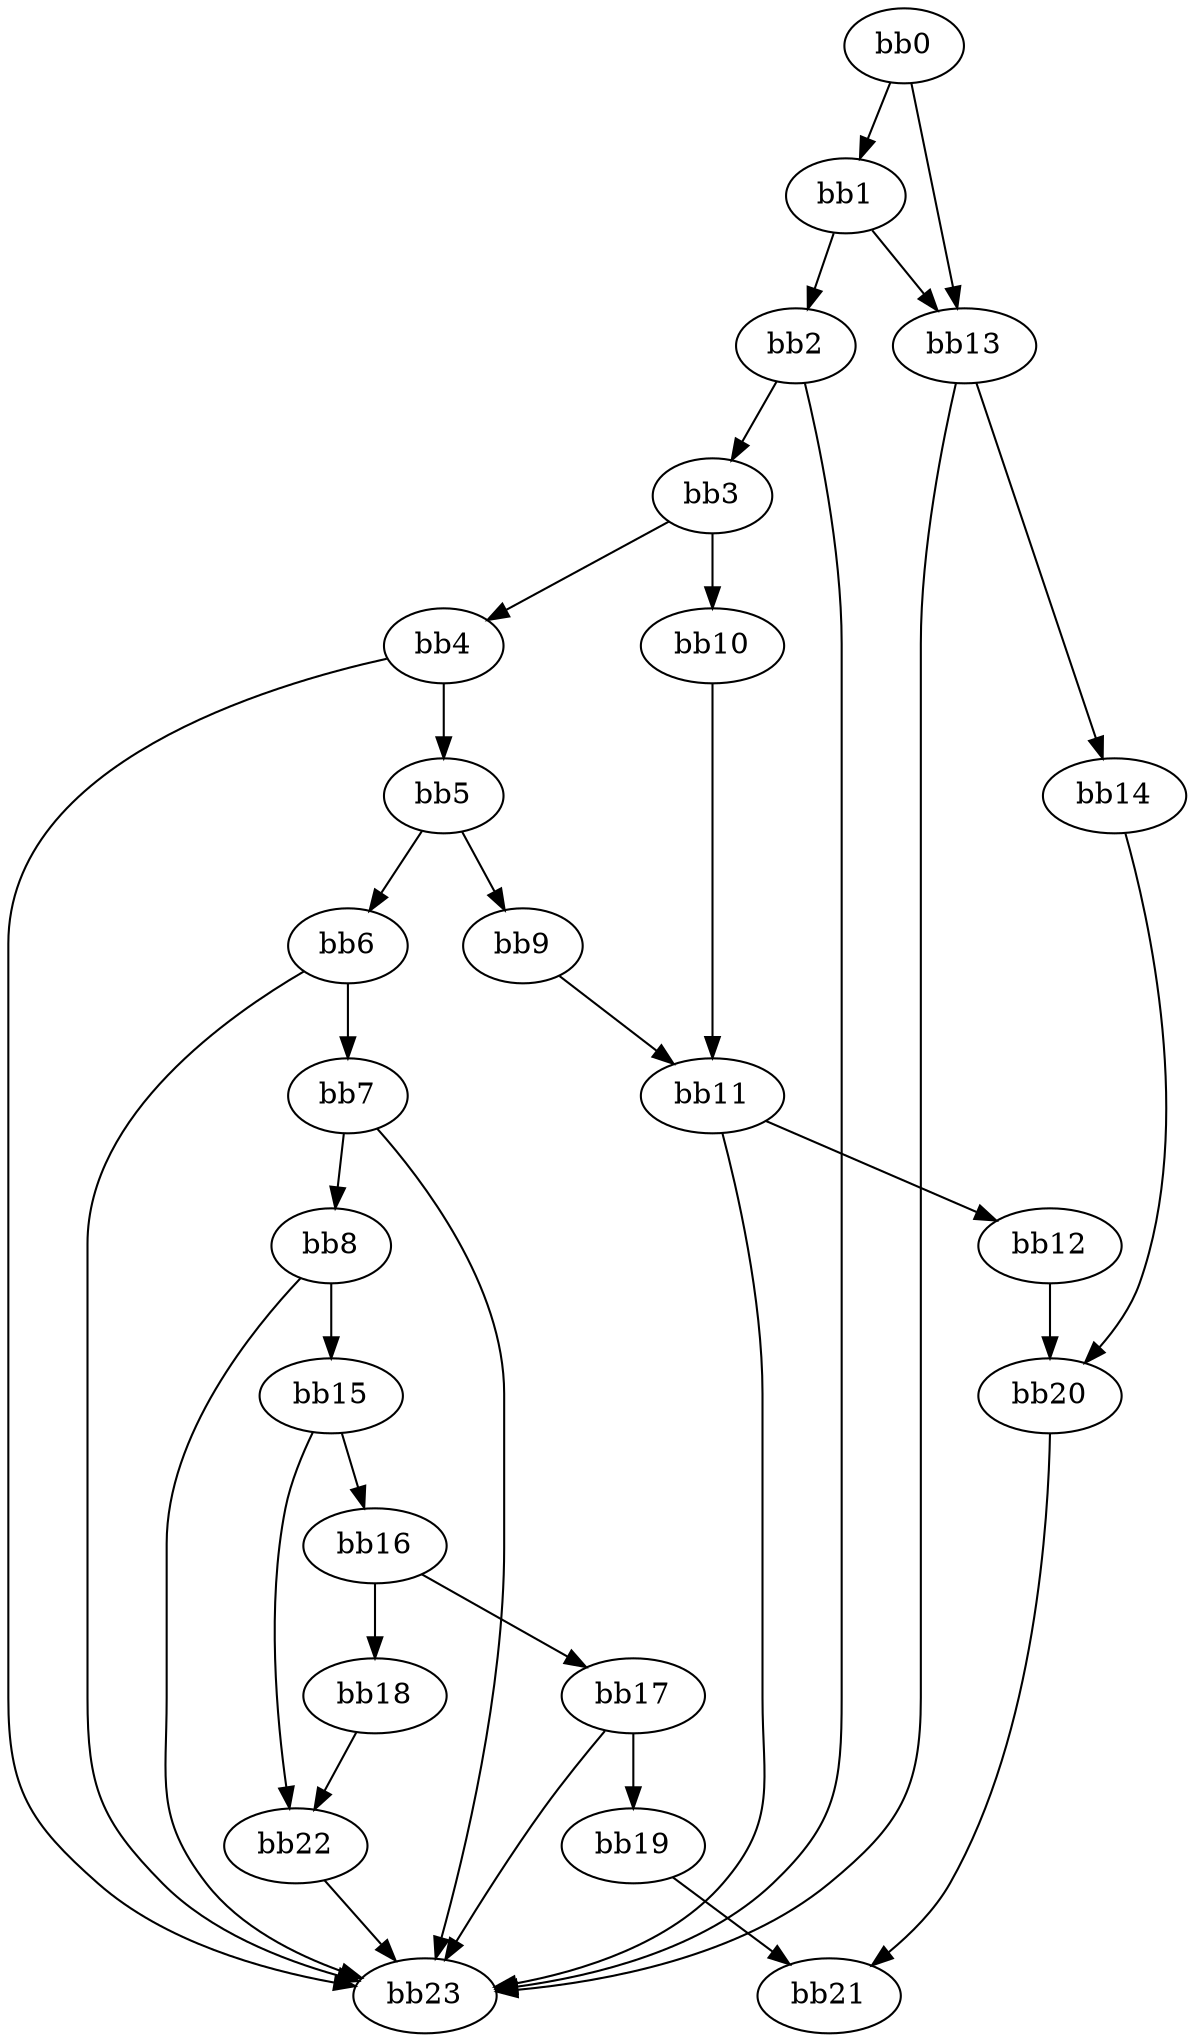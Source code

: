 digraph {
    0 [ label = "bb0\l" ]
    1 [ label = "bb1\l" ]
    2 [ label = "bb2\l" ]
    3 [ label = "bb3\l" ]
    4 [ label = "bb4\l" ]
    5 [ label = "bb5\l" ]
    6 [ label = "bb6\l" ]
    7 [ label = "bb7\l" ]
    8 [ label = "bb8\l" ]
    9 [ label = "bb9\l" ]
    10 [ label = "bb10\l" ]
    11 [ label = "bb11\l" ]
    12 [ label = "bb12\l" ]
    13 [ label = "bb13\l" ]
    14 [ label = "bb14\l" ]
    15 [ label = "bb15\l" ]
    16 [ label = "bb16\l" ]
    17 [ label = "bb17\l" ]
    18 [ label = "bb18\l" ]
    19 [ label = "bb19\l" ]
    20 [ label = "bb20\l" ]
    21 [ label = "bb21\l" ]
    22 [ label = "bb22\l" ]
    23 [ label = "bb23\l" ]
    0 -> 1 [ ]
    0 -> 13 [ ]
    1 -> 2 [ ]
    1 -> 13 [ ]
    2 -> 3 [ ]
    2 -> 23 [ ]
    3 -> 4 [ ]
    3 -> 10 [ ]
    4 -> 5 [ ]
    4 -> 23 [ ]
    5 -> 6 [ ]
    5 -> 9 [ ]
    6 -> 7 [ ]
    6 -> 23 [ ]
    7 -> 8 [ ]
    7 -> 23 [ ]
    8 -> 15 [ ]
    8 -> 23 [ ]
    9 -> 11 [ ]
    10 -> 11 [ ]
    11 -> 12 [ ]
    11 -> 23 [ ]
    12 -> 20 [ ]
    13 -> 14 [ ]
    13 -> 23 [ ]
    14 -> 20 [ ]
    15 -> 16 [ ]
    15 -> 22 [ ]
    16 -> 17 [ ]
    16 -> 18 [ ]
    17 -> 19 [ ]
    17 -> 23 [ ]
    18 -> 22 [ ]
    19 -> 21 [ ]
    20 -> 21 [ ]
    22 -> 23 [ ]
}

